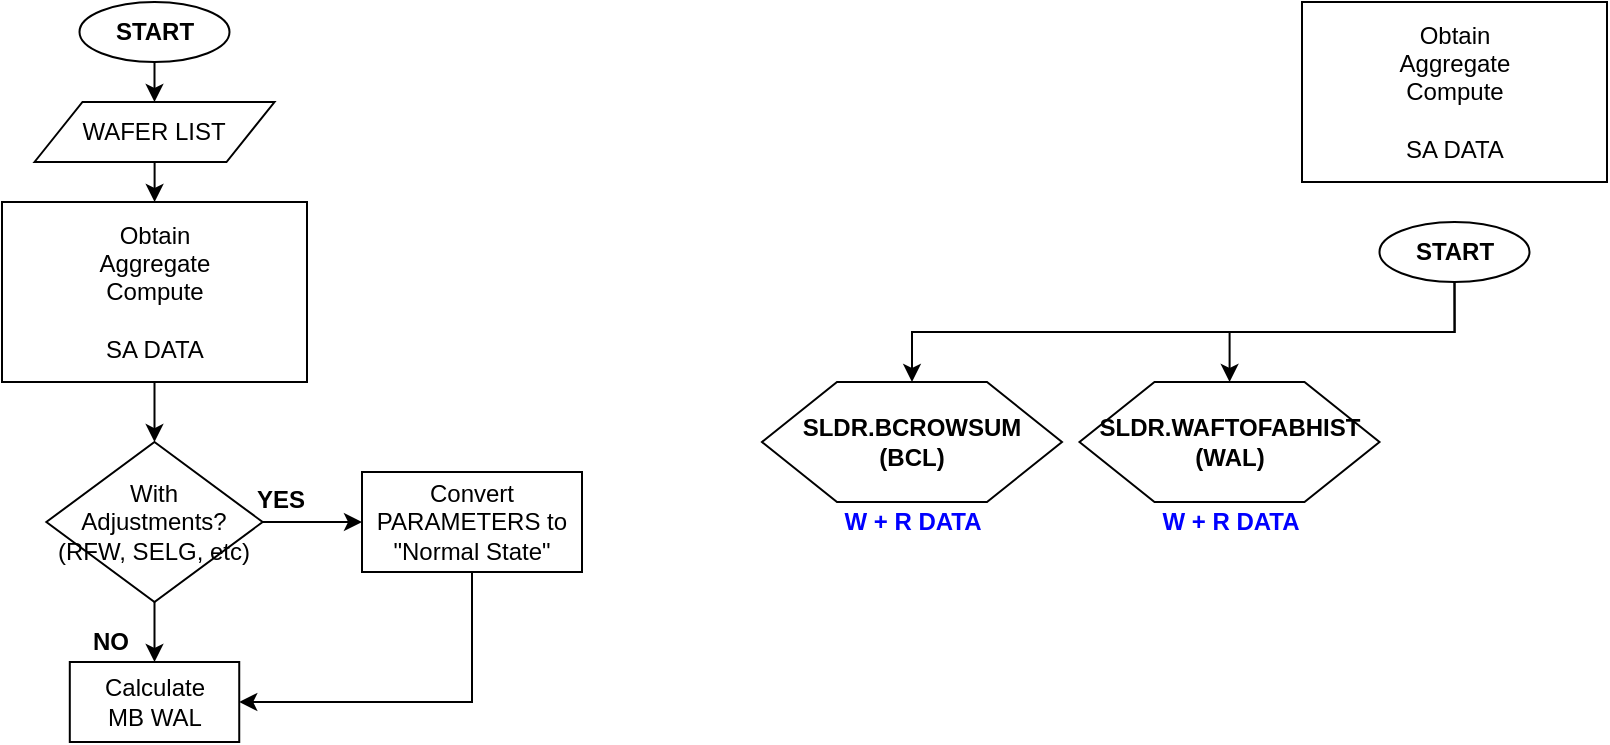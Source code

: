 <mxfile version="12.9.6" type="github">
  <diagram id="1Mv5UenHe6NZsJKYI-XA" name="Page-1">
    <mxGraphModel dx="796" dy="629" grid="1" gridSize="10" guides="1" tooltips="1" connect="1" arrows="1" fold="1" page="1" pageScale="1" pageWidth="850" pageHeight="1100" math="0" shadow="0">
      <root>
        <mxCell id="0" />
        <mxCell id="1" parent="0" />
        <mxCell id="U0UpkO36y2_0f6v4TCSK-4" style="edgeStyle=orthogonalEdgeStyle;rounded=0;orthogonalLoop=1;jettySize=auto;html=1;exitX=0.5;exitY=1;exitDx=0;exitDy=0;entryX=0.5;entryY=0;entryDx=0;entryDy=0;" edge="1" parent="1" source="U0UpkO36y2_0f6v4TCSK-2" target="U0UpkO36y2_0f6v4TCSK-3">
          <mxGeometry relative="1" as="geometry" />
        </mxCell>
        <mxCell id="U0UpkO36y2_0f6v4TCSK-2" value="&lt;b&gt;START&lt;/b&gt;" style="ellipse;whiteSpace=wrap;html=1;" vertex="1" parent="1">
          <mxGeometry x="58.75" y="10" width="75" height="30" as="geometry" />
        </mxCell>
        <mxCell id="U0UpkO36y2_0f6v4TCSK-6" value="" style="edgeStyle=orthogonalEdgeStyle;rounded=0;orthogonalLoop=1;jettySize=auto;html=1;" edge="1" parent="1" source="U0UpkO36y2_0f6v4TCSK-3" target="U0UpkO36y2_0f6v4TCSK-5">
          <mxGeometry relative="1" as="geometry" />
        </mxCell>
        <mxCell id="U0UpkO36y2_0f6v4TCSK-3" value="WAFER LIST" style="shape=parallelogram;perimeter=parallelogramPerimeter;whiteSpace=wrap;html=1;" vertex="1" parent="1">
          <mxGeometry x="36.25" y="60" width="120" height="30" as="geometry" />
        </mxCell>
        <mxCell id="U0UpkO36y2_0f6v4TCSK-13" value="" style="edgeStyle=orthogonalEdgeStyle;rounded=0;orthogonalLoop=1;jettySize=auto;html=1;" edge="1" parent="1" source="U0UpkO36y2_0f6v4TCSK-5" target="U0UpkO36y2_0f6v4TCSK-7">
          <mxGeometry relative="1" as="geometry" />
        </mxCell>
        <mxCell id="U0UpkO36y2_0f6v4TCSK-5" value="Obtain&lt;br&gt;Aggregate&lt;br&gt;Compute&lt;br&gt;&lt;br&gt;SA DATA" style="rounded=0;whiteSpace=wrap;html=1;" vertex="1" parent="1">
          <mxGeometry x="20" y="110" width="152.5" height="90" as="geometry" />
        </mxCell>
        <mxCell id="U0UpkO36y2_0f6v4TCSK-10" style="edgeStyle=orthogonalEdgeStyle;rounded=0;orthogonalLoop=1;jettySize=auto;html=1;exitX=0.5;exitY=1;exitDx=0;exitDy=0;entryX=0.5;entryY=0;entryDx=0;entryDy=0;" edge="1" parent="1" source="U0UpkO36y2_0f6v4TCSK-7" target="U0UpkO36y2_0f6v4TCSK-9">
          <mxGeometry relative="1" as="geometry" />
        </mxCell>
        <mxCell id="U0UpkO36y2_0f6v4TCSK-16" value="" style="edgeStyle=orthogonalEdgeStyle;rounded=0;orthogonalLoop=1;jettySize=auto;html=1;" edge="1" parent="1" source="U0UpkO36y2_0f6v4TCSK-7" target="U0UpkO36y2_0f6v4TCSK-15">
          <mxGeometry relative="1" as="geometry" />
        </mxCell>
        <mxCell id="U0UpkO36y2_0f6v4TCSK-7" value="With&lt;br&gt;Adjustments? (RFW, SELG, etc)" style="rhombus;whiteSpace=wrap;html=1;" vertex="1" parent="1">
          <mxGeometry x="42.18" y="230" width="108.13" height="80" as="geometry" />
        </mxCell>
        <mxCell id="U0UpkO36y2_0f6v4TCSK-9" value="Calculate&lt;br&gt;MB WAL" style="rounded=0;whiteSpace=wrap;html=1;" vertex="1" parent="1">
          <mxGeometry x="53.9" y="340" width="84.72" height="40" as="geometry" />
        </mxCell>
        <mxCell id="U0UpkO36y2_0f6v4TCSK-11" value="&lt;b&gt;YES&lt;/b&gt;" style="text;html=1;align=center;verticalAlign=middle;resizable=0;points=[];autosize=1;" vertex="1" parent="1">
          <mxGeometry x="138.62" y="249" width="40" height="20" as="geometry" />
        </mxCell>
        <mxCell id="U0UpkO36y2_0f6v4TCSK-12" value="&lt;b&gt;NO&lt;/b&gt;" style="text;html=1;align=center;verticalAlign=middle;resizable=0;points=[];autosize=1;" vertex="1" parent="1">
          <mxGeometry x="58.75" y="320" width="30" height="20" as="geometry" />
        </mxCell>
        <mxCell id="U0UpkO36y2_0f6v4TCSK-17" style="edgeStyle=orthogonalEdgeStyle;rounded=0;orthogonalLoop=1;jettySize=auto;html=1;exitX=0.5;exitY=1;exitDx=0;exitDy=0;entryX=1;entryY=0.5;entryDx=0;entryDy=0;" edge="1" parent="1" source="U0UpkO36y2_0f6v4TCSK-15" target="U0UpkO36y2_0f6v4TCSK-9">
          <mxGeometry relative="1" as="geometry" />
        </mxCell>
        <mxCell id="U0UpkO36y2_0f6v4TCSK-15" value="Convert PARAMETERS to &quot;Normal State&quot;" style="rounded=0;whiteSpace=wrap;html=1;" vertex="1" parent="1">
          <mxGeometry x="200" y="245" width="110" height="50" as="geometry" />
        </mxCell>
        <mxCell id="U0UpkO36y2_0f6v4TCSK-19" value="Obtain&lt;br&gt;Aggregate&lt;br&gt;Compute&lt;br&gt;&lt;br&gt;SA DATA" style="rounded=0;whiteSpace=wrap;html=1;" vertex="1" parent="1">
          <mxGeometry x="670" y="10" width="152.5" height="90" as="geometry" />
        </mxCell>
        <mxCell id="U0UpkO36y2_0f6v4TCSK-54" style="edgeStyle=orthogonalEdgeStyle;rounded=0;orthogonalLoop=1;jettySize=auto;html=1;exitX=0.5;exitY=1;exitDx=0;exitDy=0;" edge="1" parent="1" source="U0UpkO36y2_0f6v4TCSK-51" target="U0UpkO36y2_0f6v4TCSK-52">
          <mxGeometry relative="1" as="geometry" />
        </mxCell>
        <mxCell id="U0UpkO36y2_0f6v4TCSK-57" style="edgeStyle=orthogonalEdgeStyle;rounded=0;orthogonalLoop=1;jettySize=auto;html=1;exitX=0.5;exitY=1;exitDx=0;exitDy=0;" edge="1" parent="1" source="U0UpkO36y2_0f6v4TCSK-51" target="U0UpkO36y2_0f6v4TCSK-55">
          <mxGeometry relative="1" as="geometry" />
        </mxCell>
        <mxCell id="U0UpkO36y2_0f6v4TCSK-51" value="&lt;b&gt;START&lt;/b&gt;" style="ellipse;whiteSpace=wrap;html=1;" vertex="1" parent="1">
          <mxGeometry x="708.75" y="120" width="75" height="30" as="geometry" />
        </mxCell>
        <mxCell id="U0UpkO36y2_0f6v4TCSK-52" value="SLDR.BCROWSUM&lt;br&gt;(BCL)" style="shape=hexagon;perimeter=hexagonPerimeter2;whiteSpace=wrap;html=1;fontStyle=1" vertex="1" parent="1">
          <mxGeometry x="400" y="200" width="150" height="60" as="geometry" />
        </mxCell>
        <mxCell id="U0UpkO36y2_0f6v4TCSK-53" value="&lt;font color=&quot;#0000ff&quot;&gt;W + R DATA&lt;/font&gt;" style="text;html=1;align=center;verticalAlign=middle;resizable=0;points=[];autosize=1;fontStyle=1" vertex="1" parent="1">
          <mxGeometry x="435" y="260" width="80" height="20" as="geometry" />
        </mxCell>
        <mxCell id="U0UpkO36y2_0f6v4TCSK-55" value="SLDR.WAFTOFABHIST&lt;br&gt;(WAL)" style="shape=hexagon;perimeter=hexagonPerimeter2;whiteSpace=wrap;html=1;fontStyle=1" vertex="1" parent="1">
          <mxGeometry x="558.75" y="200" width="150" height="60" as="geometry" />
        </mxCell>
        <mxCell id="U0UpkO36y2_0f6v4TCSK-56" value="&lt;font color=&quot;#0000ff&quot;&gt;W + R DATA&lt;/font&gt;" style="text;html=1;align=center;verticalAlign=middle;resizable=0;points=[];autosize=1;fontStyle=1" vertex="1" parent="1">
          <mxGeometry x="593.75" y="260" width="80" height="20" as="geometry" />
        </mxCell>
      </root>
    </mxGraphModel>
  </diagram>
</mxfile>
